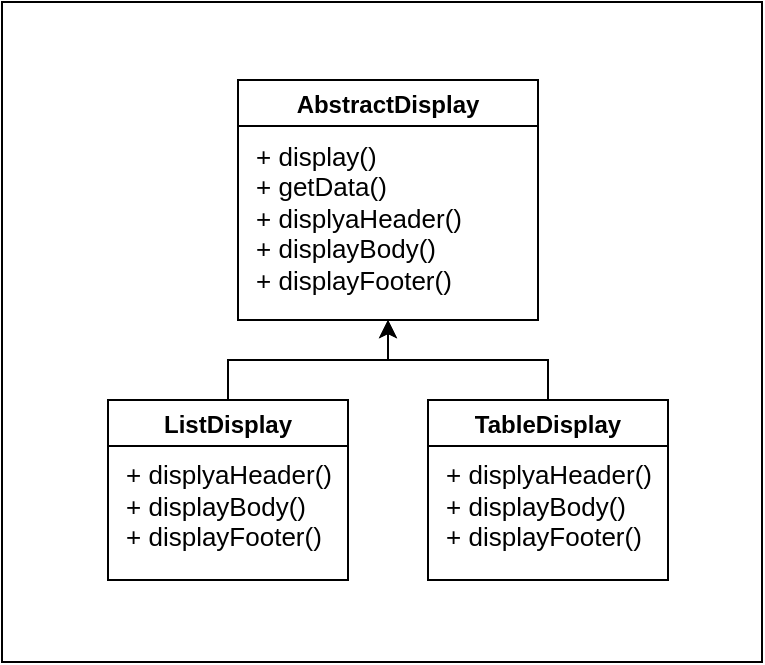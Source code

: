 <mxfile>
    <diagram id="FyM4Zto-Jr-bzXnglW38" name="ページ1">
        <mxGraphModel dx="773" dy="575" grid="1" gridSize="10" guides="1" tooltips="1" connect="1" arrows="1" fold="1" page="1" pageScale="1" pageWidth="827" pageHeight="1169" math="0" shadow="0">
            <root>
                <mxCell id="0"/>
                <mxCell id="1" parent="0"/>
                <mxCell id="17" value="" style="rounded=0;whiteSpace=wrap;html=1;fontSize=13;" vertex="1" parent="1">
                    <mxGeometry x="182" y="161" width="380" height="330" as="geometry"/>
                </mxCell>
                <mxCell id="9" value="AbstractDisplay" style="swimlane;" vertex="1" parent="1">
                    <mxGeometry x="300" y="200" width="150" height="120" as="geometry"/>
                </mxCell>
                <mxCell id="10" value="&lt;div style=&quot;text-align: left; font-size: 13px;&quot;&gt;&lt;span style=&quot;font-size: 13px;&quot;&gt;+ display()&lt;/span&gt;&lt;/div&gt;&lt;div style=&quot;text-align: left; font-size: 13px;&quot;&gt;&lt;span style=&quot;font-size: 13px;&quot;&gt;+ getData()&lt;/span&gt;&lt;/div&gt;&lt;div style=&quot;text-align: left; font-size: 13px;&quot;&gt;&lt;span style=&quot;font-size: 13px;&quot;&gt;+ displyaHeader()&lt;/span&gt;&lt;/div&gt;&lt;div style=&quot;text-align: left; font-size: 13px;&quot;&gt;&lt;span style=&quot;font-size: 13px;&quot;&gt;+ displayBody()&lt;/span&gt;&lt;/div&gt;&lt;div style=&quot;text-align: left; font-size: 13px;&quot;&gt;&lt;span style=&quot;font-size: 13px;&quot;&gt;+ displayFooter()&lt;/span&gt;&lt;/div&gt;" style="text;html=1;align=center;verticalAlign=middle;resizable=0;points=[];autosize=1;strokeColor=none;fontSize=13;" vertex="1" parent="9">
                    <mxGeometry y="24" width="120" height="90" as="geometry"/>
                </mxCell>
                <mxCell id="15" style="edgeStyle=orthogonalEdgeStyle;rounded=0;orthogonalLoop=1;jettySize=auto;html=1;entryX=0.5;entryY=1;entryDx=0;entryDy=0;fontSize=13;" edge="1" parent="1" source="11" target="9">
                    <mxGeometry relative="1" as="geometry"/>
                </mxCell>
                <mxCell id="11" value="ListDisplay" style="swimlane;" vertex="1" parent="1">
                    <mxGeometry x="235" y="360" width="120" height="90" as="geometry"/>
                </mxCell>
                <mxCell id="12" value="&lt;div style=&quot;text-align: left ; font-size: 13px&quot;&gt;&lt;span&gt;+ displyaHeader()&lt;/span&gt;&lt;br&gt;&lt;/div&gt;&lt;div style=&quot;text-align: left ; font-size: 13px&quot;&gt;&lt;span style=&quot;font-size: 13px&quot;&gt;+ displayBody()&lt;/span&gt;&lt;/div&gt;&lt;div style=&quot;text-align: left ; font-size: 13px&quot;&gt;&lt;span style=&quot;font-size: 13px&quot;&gt;+ displayFooter()&lt;/span&gt;&lt;/div&gt;" style="text;html=1;align=center;verticalAlign=middle;resizable=0;points=[];autosize=1;strokeColor=none;fontSize=13;" vertex="1" parent="11">
                    <mxGeometry y="28" width="120" height="50" as="geometry"/>
                </mxCell>
                <mxCell id="16" style="edgeStyle=orthogonalEdgeStyle;rounded=0;orthogonalLoop=1;jettySize=auto;html=1;entryX=0.5;entryY=1;entryDx=0;entryDy=0;fontSize=13;" edge="1" parent="1" source="13" target="9">
                    <mxGeometry relative="1" as="geometry"/>
                </mxCell>
                <mxCell id="13" value="TableDisplay" style="swimlane;startSize=23;" vertex="1" parent="1">
                    <mxGeometry x="395" y="360" width="120" height="90" as="geometry"/>
                </mxCell>
                <mxCell id="14" value="&lt;div style=&quot;text-align: left ; font-size: 13px&quot;&gt;&lt;span&gt;+ displyaHeader()&lt;/span&gt;&lt;br&gt;&lt;/div&gt;&lt;div style=&quot;text-align: left ; font-size: 13px&quot;&gt;&lt;span style=&quot;font-size: 13px&quot;&gt;+ displayBody()&lt;/span&gt;&lt;/div&gt;&lt;div style=&quot;text-align: left ; font-size: 13px&quot;&gt;&lt;span style=&quot;font-size: 13px&quot;&gt;+ displayFooter()&lt;/span&gt;&lt;/div&gt;" style="text;html=1;align=center;verticalAlign=middle;resizable=0;points=[];autosize=1;strokeColor=none;fontSize=13;" vertex="1" parent="13">
                    <mxGeometry y="28" width="120" height="50" as="geometry"/>
                </mxCell>
            </root>
        </mxGraphModel>
    </diagram>
</mxfile>